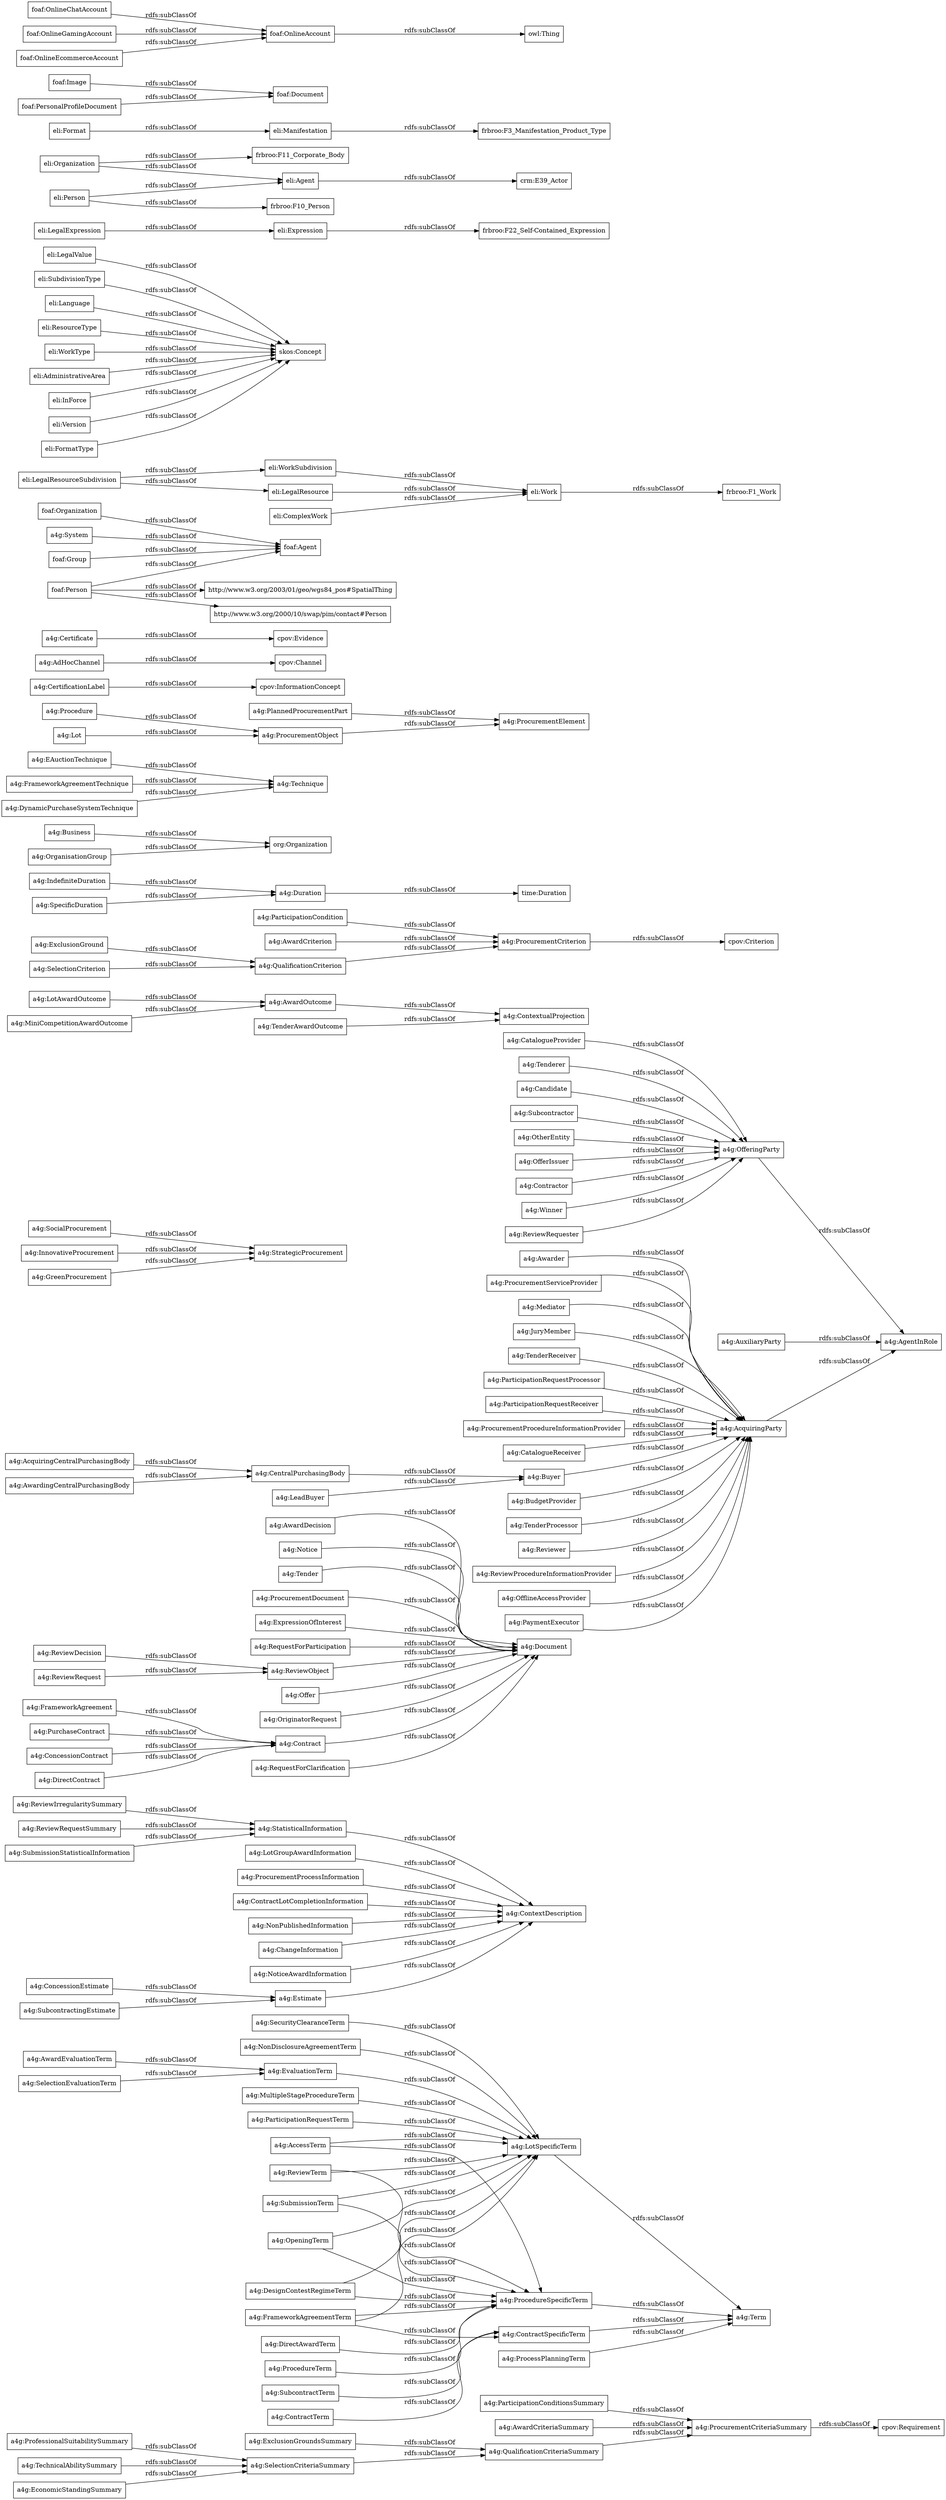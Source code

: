 digraph ar2dtool_diagram { 
rankdir=LR;
size="1000"
node [shape = rectangle, color="black"]; "a4g:QualificationCriteriaSummary" "a4g:ContractSpecificTerm" "a4g:Estimate" "a4g:ProcedureSpecificTerm" "a4g:Document" "a4g:Awarder" "a4g:SubcontractTerm" "a4g:AwardDecision" "a4g:AccessTerm" "a4g:SubmissionTerm" "a4g:Notice" "a4g:Tender" "a4g:SocialProcurement" "a4g:ReviewDecision" "a4g:Term" "a4g:LotAwardOutcome" "a4g:ProcurementCriterion" "a4g:Duration" "a4g:Business" "a4g:EAuctionTechnique" "a4g:BudgetProvider" "a4g:TenderProcessor" "a4g:SecurityClearanceTerm" "a4g:NonDisclosureAgreementTerm" "a4g:Reviewer" "a4g:AcquiringCentralPurchasingBody" "a4g:ReviewIrregularitySummary" "a4g:ProfessionalSuitabilitySummary" "a4g:TechnicalAbilitySummary" "a4g:Winner" "a4g:ReviewProcedureInformationProvider" "a4g:ProcurementDocument" "a4g:ReviewRequester" "a4g:StatisticalInformation" "a4g:FrameworkAgreementTechnique" "a4g:DirectAwardTerm" "a4g:CatalogueProvider" "a4g:Tenderer" "a4g:ReviewRequestSummary" "a4g:ConcessionEstimate" "a4g:OfflineAccessProvider" "a4g:SubcontractingEstimate" "a4g:Candidate" "a4g:ExclusionGroundsSummary" "a4g:FrameworkAgreementTerm" "a4g:ContractTerm" "a4g:TenderAwardOutcome" "a4g:PaymentExecutor" "a4g:IndefiniteDuration" "a4g:Subcontractor" "a4g:ProcedureTerm" "a4g:OrganisationGroup" "a4g:ExpressionOfInterest" "a4g:AwardEvaluationTerm" "a4g:ProcurementServiceProvider" "a4g:PlannedProcurementPart" "a4g:ProcurementObject" "a4g:ParticipationCondition" "a4g:CentralPurchasingBody" "a4g:InnovativeProcurement" "a4g:RequestForParticipation" "a4g:OtherEntity" "a4g:ExclusionGround" "a4g:SelectionCriteriaSummary" "a4g:EvaluationTerm" "a4g:AuxiliaryParty" "a4g:CertificationLabel" "a4g:OfferIssuer" "a4g:FrameworkAgreement" "a4g:LotGroupAwardInformation" "a4g:AdHocChannel" "a4g:ReviewObject" "a4g:AwardCriterion" "a4g:QualificationCriterion" "a4g:StrategicProcurement" "a4g:ParticipationConditionsSummary" "a4g:Offer" "a4g:ProcurementProcessInformation" "a4g:MultipleStageProcedureTerm" "a4g:Technique" "a4g:OfferingParty" "a4g:ContextDescription" "a4g:LotSpecificTerm" "a4g:PurchaseContract" "a4g:Mediator" "a4g:ParticipationRequestTerm" "a4g:ContractLotCompletionInformation" "a4g:NonPublishedInformation" "a4g:Certificate" "a4g:JuryMember" "a4g:ProcessPlanningTerm" "a4g:TenderReceiver" "a4g:ParticipationRequestProcessor" "a4g:ConcessionContract" "a4g:ReviewTerm" "a4g:MiniCompetitionAwardOutcome" "a4g:EconomicStandingSummary" "a4g:GreenProcurement" "a4g:AwardOutcome" "a4g:SubmissionStatisticalInformation" "a4g:ReviewRequest" "a4g:OriginatorRequest" "a4g:ChangeInformation" "a4g:SelectionEvaluationTerm" "a4g:LeadBuyer" "a4g:Contract" "a4g:OpeningTerm" "a4g:AgentInRole" "a4g:ParticipationRequestReceiver" "a4g:ProcurementElement" "a4g:ProcurementProcedureInformationProvider" "a4g:NoticeAwardInformation" "a4g:SpecificDuration" "a4g:CatalogueReceiver" "a4g:AwardCriteriaSummary" "a4g:AwardingCentralPurchasingBody" "a4g:ProcurementCriteriaSummary" "a4g:ContextualProjection" "a4g:System" "a4g:DirectContract" "a4g:DesignContestRegimeTerm" "a4g:Procedure" "a4g:Contractor" "a4g:AcquiringParty" "a4g:Lot" "a4g:RequestForClarification" "a4g:Buyer" "a4g:SelectionCriterion" "a4g:DynamicPurchaseSystemTechnique" "eli:LegalResourceSubdivision" "eli:LegalValue" "eli:Expression" "eli:SubdivisionType" "eli:Language" "eli:ResourceType" "eli:WorkSubdivision" "eli:Organization" "eli:ComplexWork" "eli:WorkType" "eli:LegalResource" "eli:Manifestation" "frbroo:F22_Self-Contained_Expression" "frbroo:F11_Corporate_Body" "eli:Work" "eli:Person" "frbroo:F3_Manifestation_Product_Type" "eli:Format" "frbroo:F10_Person" "eli:AdministrativeArea" "eli:LegalExpression" "eli:InForce" "eli:Agent" "eli:Version" "crm:E39_Actor" "eli:FormatType" "frbroo:F1_Work" "foaf:Image" "foaf:Agent" "foaf:Document" "foaf:OnlineAccount" "foaf:Person" "foaf:PersonalProfileDocument" "foaf:OnlineChatAccount" "foaf:OnlineGamingAccount" "foaf:Organization" "foaf:Group" "foaf:OnlineEcommerceAccount" ; /*classes style*/
	"a4g:ProcurementProcessInformation" -> "a4g:ContextDescription" [ label = "rdfs:subClassOf" ];
	"a4g:DynamicPurchaseSystemTechnique" -> "a4g:Technique" [ label = "rdfs:subClassOf" ];
	"a4g:CentralPurchasingBody" -> "a4g:Buyer" [ label = "rdfs:subClassOf" ];
	"a4g:ReviewRequester" -> "a4g:OfferingParty" [ label = "rdfs:subClassOf" ];
	"a4g:QualificationCriterion" -> "a4g:ProcurementCriterion" [ label = "rdfs:subClassOf" ];
	"a4g:ChangeInformation" -> "a4g:ContextDescription" [ label = "rdfs:subClassOf" ];
	"eli:ComplexWork" -> "eli:Work" [ label = "rdfs:subClassOf" ];
	"a4g:ContractTerm" -> "a4g:ContractSpecificTerm" [ label = "rdfs:subClassOf" ];
	"a4g:DirectAwardTerm" -> "a4g:ProcedureSpecificTerm" [ label = "rdfs:subClassOf" ];
	"a4g:Mediator" -> "a4g:AcquiringParty" [ label = "rdfs:subClassOf" ];
	"a4g:ParticipationCondition" -> "a4g:ProcurementCriterion" [ label = "rdfs:subClassOf" ];
	"a4g:SpecificDuration" -> "a4g:Duration" [ label = "rdfs:subClassOf" ];
	"a4g:AuxiliaryParty" -> "a4g:AgentInRole" [ label = "rdfs:subClassOf" ];
	"a4g:SocialProcurement" -> "a4g:StrategicProcurement" [ label = "rdfs:subClassOf" ];
	"a4g:AccessTerm" -> "a4g:ProcedureSpecificTerm" [ label = "rdfs:subClassOf" ];
	"a4g:AccessTerm" -> "a4g:LotSpecificTerm" [ label = "rdfs:subClassOf" ];
	"a4g:DesignContestRegimeTerm" -> "a4g:ProcedureSpecificTerm" [ label = "rdfs:subClassOf" ];
	"a4g:DesignContestRegimeTerm" -> "a4g:LotSpecificTerm" [ label = "rdfs:subClassOf" ];
	"a4g:OfferingParty" -> "a4g:AgentInRole" [ label = "rdfs:subClassOf" ];
	"a4g:EconomicStandingSummary" -> "a4g:SelectionCriteriaSummary" [ label = "rdfs:subClassOf" ];
	"a4g:PlannedProcurementPart" -> "a4g:ProcurementElement" [ label = "rdfs:subClassOf" ];
	"a4g:ProfessionalSuitabilitySummary" -> "a4g:SelectionCriteriaSummary" [ label = "rdfs:subClassOf" ];
	"foaf:Image" -> "foaf:Document" [ label = "rdfs:subClassOf" ];
	"a4g:LeadBuyer" -> "a4g:Buyer" [ label = "rdfs:subClassOf" ];
	"a4g:ParticipationRequestReceiver" -> "a4g:AcquiringParty" [ label = "rdfs:subClassOf" ];
	"a4g:ContractLotCompletionInformation" -> "a4g:ContextDescription" [ label = "rdfs:subClassOf" ];
	"eli:Expression" -> "frbroo:F22_Self-Contained_Expression" [ label = "rdfs:subClassOf" ];
	"a4g:ReviewTerm" -> "a4g:ProcedureSpecificTerm" [ label = "rdfs:subClassOf" ];
	"a4g:ReviewTerm" -> "a4g:LotSpecificTerm" [ label = "rdfs:subClassOf" ];
	"a4g:ProcurementObject" -> "a4g:ProcurementElement" [ label = "rdfs:subClassOf" ];
	"a4g:AcquiringCentralPurchasingBody" -> "a4g:CentralPurchasingBody" [ label = "rdfs:subClassOf" ];
	"eli:LegalResource" -> "eli:Work" [ label = "rdfs:subClassOf" ];
	"a4g:FrameworkAgreement" -> "a4g:Contract" [ label = "rdfs:subClassOf" ];
	"a4g:ReviewRequestSummary" -> "a4g:StatisticalInformation" [ label = "rdfs:subClassOf" ];
	"a4g:PurchaseContract" -> "a4g:Contract" [ label = "rdfs:subClassOf" ];
	"a4g:Candidate" -> "a4g:OfferingParty" [ label = "rdfs:subClassOf" ];
	"eli:WorkType" -> "skos:Concept" [ label = "rdfs:subClassOf" ];
	"foaf:OnlineEcommerceAccount" -> "foaf:OnlineAccount" [ label = "rdfs:subClassOf" ];
	"a4g:AwardOutcome" -> "a4g:ContextualProjection" [ label = "rdfs:subClassOf" ];
	"eli:WorkSubdivision" -> "eli:Work" [ label = "rdfs:subClassOf" ];
	"a4g:AwardCriteriaSummary" -> "a4g:ProcurementCriteriaSummary" [ label = "rdfs:subClassOf" ];
	"a4g:OtherEntity" -> "a4g:OfferingParty" [ label = "rdfs:subClassOf" ];
	"a4g:ReviewProcedureInformationProvider" -> "a4g:AcquiringParty" [ label = "rdfs:subClassOf" ];
	"a4g:ParticipationRequestProcessor" -> "a4g:AcquiringParty" [ label = "rdfs:subClassOf" ];
	"a4g:ProcurementDocument" -> "a4g:Document" [ label = "rdfs:subClassOf" ];
	"a4g:RequestForParticipation" -> "a4g:Document" [ label = "rdfs:subClassOf" ];
	"a4g:SubcontractingEstimate" -> "a4g:Estimate" [ label = "rdfs:subClassOf" ];
	"eli:LegalExpression" -> "eli:Expression" [ label = "rdfs:subClassOf" ];
	"eli:ResourceType" -> "skos:Concept" [ label = "rdfs:subClassOf" ];
	"a4g:ProcurementCriterion" -> "cpov:Criterion" [ label = "rdfs:subClassOf" ];
	"a4g:BudgetProvider" -> "a4g:AcquiringParty" [ label = "rdfs:subClassOf" ];
	"a4g:AwardEvaluationTerm" -> "a4g:EvaluationTerm" [ label = "rdfs:subClassOf" ];
	"eli:Agent" -> "crm:E39_Actor" [ label = "rdfs:subClassOf" ];
	"a4g:LotSpecificTerm" -> "a4g:Term" [ label = "rdfs:subClassOf" ];
	"a4g:Business" -> "org:Organization" [ label = "rdfs:subClassOf" ];
	"a4g:ParticipationConditionsSummary" -> "a4g:ProcurementCriteriaSummary" [ label = "rdfs:subClassOf" ];
	"a4g:OfferIssuer" -> "a4g:OfferingParty" [ label = "rdfs:subClassOf" ];
	"a4g:AwardDecision" -> "a4g:Document" [ label = "rdfs:subClassOf" ];
	"eli:LegalValue" -> "skos:Concept" [ label = "rdfs:subClassOf" ];
	"a4g:EAuctionTechnique" -> "a4g:Technique" [ label = "rdfs:subClassOf" ];
	"a4g:ProcurementServiceProvider" -> "a4g:AcquiringParty" [ label = "rdfs:subClassOf" ];
	"a4g:IndefiniteDuration" -> "a4g:Duration" [ label = "rdfs:subClassOf" ];
	"a4g:CertificationLabel" -> "cpov:InformationConcept" [ label = "rdfs:subClassOf" ];
	"foaf:PersonalProfileDocument" -> "foaf:Document" [ label = "rdfs:subClassOf" ];
	"a4g:CatalogueProvider" -> "a4g:OfferingParty" [ label = "rdfs:subClassOf" ];
	"a4g:OrganisationGroup" -> "org:Organization" [ label = "rdfs:subClassOf" ];
	"a4g:ExclusionGround" -> "a4g:QualificationCriterion" [ label = "rdfs:subClassOf" ];
	"eli:LegalResourceSubdivision" -> "eli:WorkSubdivision" [ label = "rdfs:subClassOf" ];
	"eli:LegalResourceSubdivision" -> "eli:LegalResource" [ label = "rdfs:subClassOf" ];
	"a4g:AcquiringParty" -> "a4g:AgentInRole" [ label = "rdfs:subClassOf" ];
	"a4g:NoticeAwardInformation" -> "a4g:ContextDescription" [ label = "rdfs:subClassOf" ];
	"a4g:JuryMember" -> "a4g:AcquiringParty" [ label = "rdfs:subClassOf" ];
	"a4g:ParticipationRequestTerm" -> "a4g:LotSpecificTerm" [ label = "rdfs:subClassOf" ];
	"a4g:ProcurementProcedureInformationProvider" -> "a4g:AcquiringParty" [ label = "rdfs:subClassOf" ];
	"a4g:Buyer" -> "a4g:AcquiringParty" [ label = "rdfs:subClassOf" ];
	"eli:SubdivisionType" -> "skos:Concept" [ label = "rdfs:subClassOf" ];
	"a4g:NonPublishedInformation" -> "a4g:ContextDescription" [ label = "rdfs:subClassOf" ];
	"a4g:PaymentExecutor" -> "a4g:AcquiringParty" [ label = "rdfs:subClassOf" ];
	"a4g:Reviewer" -> "a4g:AcquiringParty" [ label = "rdfs:subClassOf" ];
	"a4g:OriginatorRequest" -> "a4g:Document" [ label = "rdfs:subClassOf" ];
	"foaf:Organization" -> "foaf:Agent" [ label = "rdfs:subClassOf" ];
	"a4g:SelectionCriteriaSummary" -> "a4g:QualificationCriteriaSummary" [ label = "rdfs:subClassOf" ];
	"a4g:AwardCriterion" -> "a4g:ProcurementCriterion" [ label = "rdfs:subClassOf" ];
	"a4g:NonDisclosureAgreementTerm" -> "a4g:LotSpecificTerm" [ label = "rdfs:subClassOf" ];
	"a4g:AwardingCentralPurchasingBody" -> "a4g:CentralPurchasingBody" [ label = "rdfs:subClassOf" ];
	"eli:Organization" -> "frbroo:F11_Corporate_Body" [ label = "rdfs:subClassOf" ];
	"eli:Organization" -> "eli:Agent" [ label = "rdfs:subClassOf" ];
	"eli:Manifestation" -> "frbroo:F3_Manifestation_Product_Type" [ label = "rdfs:subClassOf" ];
	"foaf:OnlineChatAccount" -> "foaf:OnlineAccount" [ label = "rdfs:subClassOf" ];
	"a4g:SubcontractTerm" -> "a4g:ContractSpecificTerm" [ label = "rdfs:subClassOf" ];
	"a4g:ReviewDecision" -> "a4g:ReviewObject" [ label = "rdfs:subClassOf" ];
	"a4g:SelectionCriterion" -> "a4g:QualificationCriterion" [ label = "rdfs:subClassOf" ];
	"a4g:ProcedureSpecificTerm" -> "a4g:Term" [ label = "rdfs:subClassOf" ];
	"a4g:Winner" -> "a4g:OfferingParty" [ label = "rdfs:subClassOf" ];
	"a4g:ContractSpecificTerm" -> "a4g:Term" [ label = "rdfs:subClassOf" ];
	"a4g:Tenderer" -> "a4g:OfferingParty" [ label = "rdfs:subClassOf" ];
	"eli:Format" -> "eli:Manifestation" [ label = "rdfs:subClassOf" ];
	"foaf:OnlineAccount" -> "owl:Thing" [ label = "rdfs:subClassOf" ];
	"a4g:CatalogueReceiver" -> "a4g:AcquiringParty" [ label = "rdfs:subClassOf" ];
	"a4g:GreenProcurement" -> "a4g:StrategicProcurement" [ label = "rdfs:subClassOf" ];
	"a4g:FrameworkAgreementTerm" -> "a4g:ContractSpecificTerm" [ label = "rdfs:subClassOf" ];
	"a4g:FrameworkAgreementTerm" -> "a4g:ProcedureSpecificTerm" [ label = "rdfs:subClassOf" ];
	"a4g:FrameworkAgreementTerm" -> "a4g:LotSpecificTerm" [ label = "rdfs:subClassOf" ];
	"a4g:Certificate" -> "cpov:Evidence" [ label = "rdfs:subClassOf" ];
	"a4g:System" -> "foaf:Agent" [ label = "rdfs:subClassOf" ];
	"a4g:ExpressionOfInterest" -> "a4g:Document" [ label = "rdfs:subClassOf" ];
	"a4g:Lot" -> "a4g:ProcurementObject" [ label = "rdfs:subClassOf" ];
	"a4g:TenderProcessor" -> "a4g:AcquiringParty" [ label = "rdfs:subClassOf" ];
	"a4g:Notice" -> "a4g:Document" [ label = "rdfs:subClassOf" ];
	"foaf:OnlineGamingAccount" -> "foaf:OnlineAccount" [ label = "rdfs:subClassOf" ];
	"a4g:SecurityClearanceTerm" -> "a4g:LotSpecificTerm" [ label = "rdfs:subClassOf" ];
	"a4g:ConcessionEstimate" -> "a4g:Estimate" [ label = "rdfs:subClassOf" ];
	"a4g:AdHocChannel" -> "cpov:Channel" [ label = "rdfs:subClassOf" ];
	"a4g:Awarder" -> "a4g:AcquiringParty" [ label = "rdfs:subClassOf" ];
	"a4g:ReviewRequest" -> "a4g:ReviewObject" [ label = "rdfs:subClassOf" ];
	"a4g:SubmissionStatisticalInformation" -> "a4g:StatisticalInformation" [ label = "rdfs:subClassOf" ];
	"a4g:ProcessPlanningTerm" -> "a4g:Term" [ label = "rdfs:subClassOf" ];
	"a4g:InnovativeProcurement" -> "a4g:StrategicProcurement" [ label = "rdfs:subClassOf" ];
	"a4g:SelectionEvaluationTerm" -> "a4g:EvaluationTerm" [ label = "rdfs:subClassOf" ];
	"a4g:OpeningTerm" -> "a4g:ProcedureSpecificTerm" [ label = "rdfs:subClassOf" ];
	"a4g:OpeningTerm" -> "a4g:LotSpecificTerm" [ label = "rdfs:subClassOf" ];
	"a4g:TechnicalAbilitySummary" -> "a4g:SelectionCriteriaSummary" [ label = "rdfs:subClassOf" ];
	"a4g:LotGroupAwardInformation" -> "a4g:ContextDescription" [ label = "rdfs:subClassOf" ];
	"a4g:SubmissionTerm" -> "a4g:ProcedureSpecificTerm" [ label = "rdfs:subClassOf" ];
	"a4g:SubmissionTerm" -> "a4g:LotSpecificTerm" [ label = "rdfs:subClassOf" ];
	"a4g:StatisticalInformation" -> "a4g:ContextDescription" [ label = "rdfs:subClassOf" ];
	"a4g:Estimate" -> "a4g:ContextDescription" [ label = "rdfs:subClassOf" ];
	"a4g:OfflineAccessProvider" -> "a4g:AcquiringParty" [ label = "rdfs:subClassOf" ];
	"foaf:Person" -> "http://www.w3.org/2003/01/geo/wgs84_pos#SpatialThing" [ label = "rdfs:subClassOf" ];
	"foaf:Person" -> "http://www.w3.org/2000/10/swap/pim/contact#Person" [ label = "rdfs:subClassOf" ];
	"foaf:Person" -> "foaf:Agent" [ label = "rdfs:subClassOf" ];
	"eli:Work" -> "frbroo:F1_Work" [ label = "rdfs:subClassOf" ];
	"eli:AdministrativeArea" -> "skos:Concept" [ label = "rdfs:subClassOf" ];
	"a4g:Tender" -> "a4g:Document" [ label = "rdfs:subClassOf" ];
	"a4g:ConcessionContract" -> "a4g:Contract" [ label = "rdfs:subClassOf" ];
	"a4g:QualificationCriteriaSummary" -> "a4g:ProcurementCriteriaSummary" [ label = "rdfs:subClassOf" ];
	"a4g:ReviewObject" -> "a4g:Document" [ label = "rdfs:subClassOf" ];
	"a4g:LotAwardOutcome" -> "a4g:AwardOutcome" [ label = "rdfs:subClassOf" ];
	"a4g:Subcontractor" -> "a4g:OfferingParty" [ label = "rdfs:subClassOf" ];
	"a4g:ProcedureTerm" -> "a4g:ProcedureSpecificTerm" [ label = "rdfs:subClassOf" ];
	"a4g:Contractor" -> "a4g:OfferingParty" [ label = "rdfs:subClassOf" ];
	"a4g:Duration" -> "time:Duration" [ label = "rdfs:subClassOf" ];
	"a4g:ProcurementCriteriaSummary" -> "cpov:Requirement" [ label = "rdfs:subClassOf" ];
	"eli:Language" -> "skos:Concept" [ label = "rdfs:subClassOf" ];
	"a4g:Contract" -> "a4g:Document" [ label = "rdfs:subClassOf" ];
	"a4g:TenderReceiver" -> "a4g:AcquiringParty" [ label = "rdfs:subClassOf" ];
	"a4g:RequestForClarification" -> "a4g:Document" [ label = "rdfs:subClassOf" ];
	"eli:InForce" -> "skos:Concept" [ label = "rdfs:subClassOf" ];
	"a4g:ReviewIrregularitySummary" -> "a4g:StatisticalInformation" [ label = "rdfs:subClassOf" ];
	"a4g:Offer" -> "a4g:Document" [ label = "rdfs:subClassOf" ];
	"foaf:Group" -> "foaf:Agent" [ label = "rdfs:subClassOf" ];
	"a4g:DirectContract" -> "a4g:Contract" [ label = "rdfs:subClassOf" ];
	"eli:Version" -> "skos:Concept" [ label = "rdfs:subClassOf" ];
	"eli:Person" -> "frbroo:F10_Person" [ label = "rdfs:subClassOf" ];
	"eli:Person" -> "eli:Agent" [ label = "rdfs:subClassOf" ];
	"a4g:MiniCompetitionAwardOutcome" -> "a4g:AwardOutcome" [ label = "rdfs:subClassOf" ];
	"a4g:ExclusionGroundsSummary" -> "a4g:QualificationCriteriaSummary" [ label = "rdfs:subClassOf" ];
	"a4g:Procedure" -> "a4g:ProcurementObject" [ label = "rdfs:subClassOf" ];
	"a4g:TenderAwardOutcome" -> "a4g:ContextualProjection" [ label = "rdfs:subClassOf" ];
	"eli:FormatType" -> "skos:Concept" [ label = "rdfs:subClassOf" ];
	"a4g:FrameworkAgreementTechnique" -> "a4g:Technique" [ label = "rdfs:subClassOf" ];
	"a4g:MultipleStageProcedureTerm" -> "a4g:LotSpecificTerm" [ label = "rdfs:subClassOf" ];
	"a4g:EvaluationTerm" -> "a4g:LotSpecificTerm" [ label = "rdfs:subClassOf" ];

}

